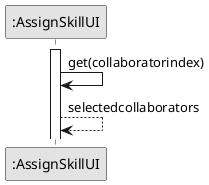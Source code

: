 @startuml
skinparam monochrome true
skinparam packageStyle rectangle
skinparam shadowing false

participant ":AssignSkillUI" as UI
          activate UI
          UI -> UI: get(collaboratorindex)

                 UI --> UI: selectedcollaborators



@enduml